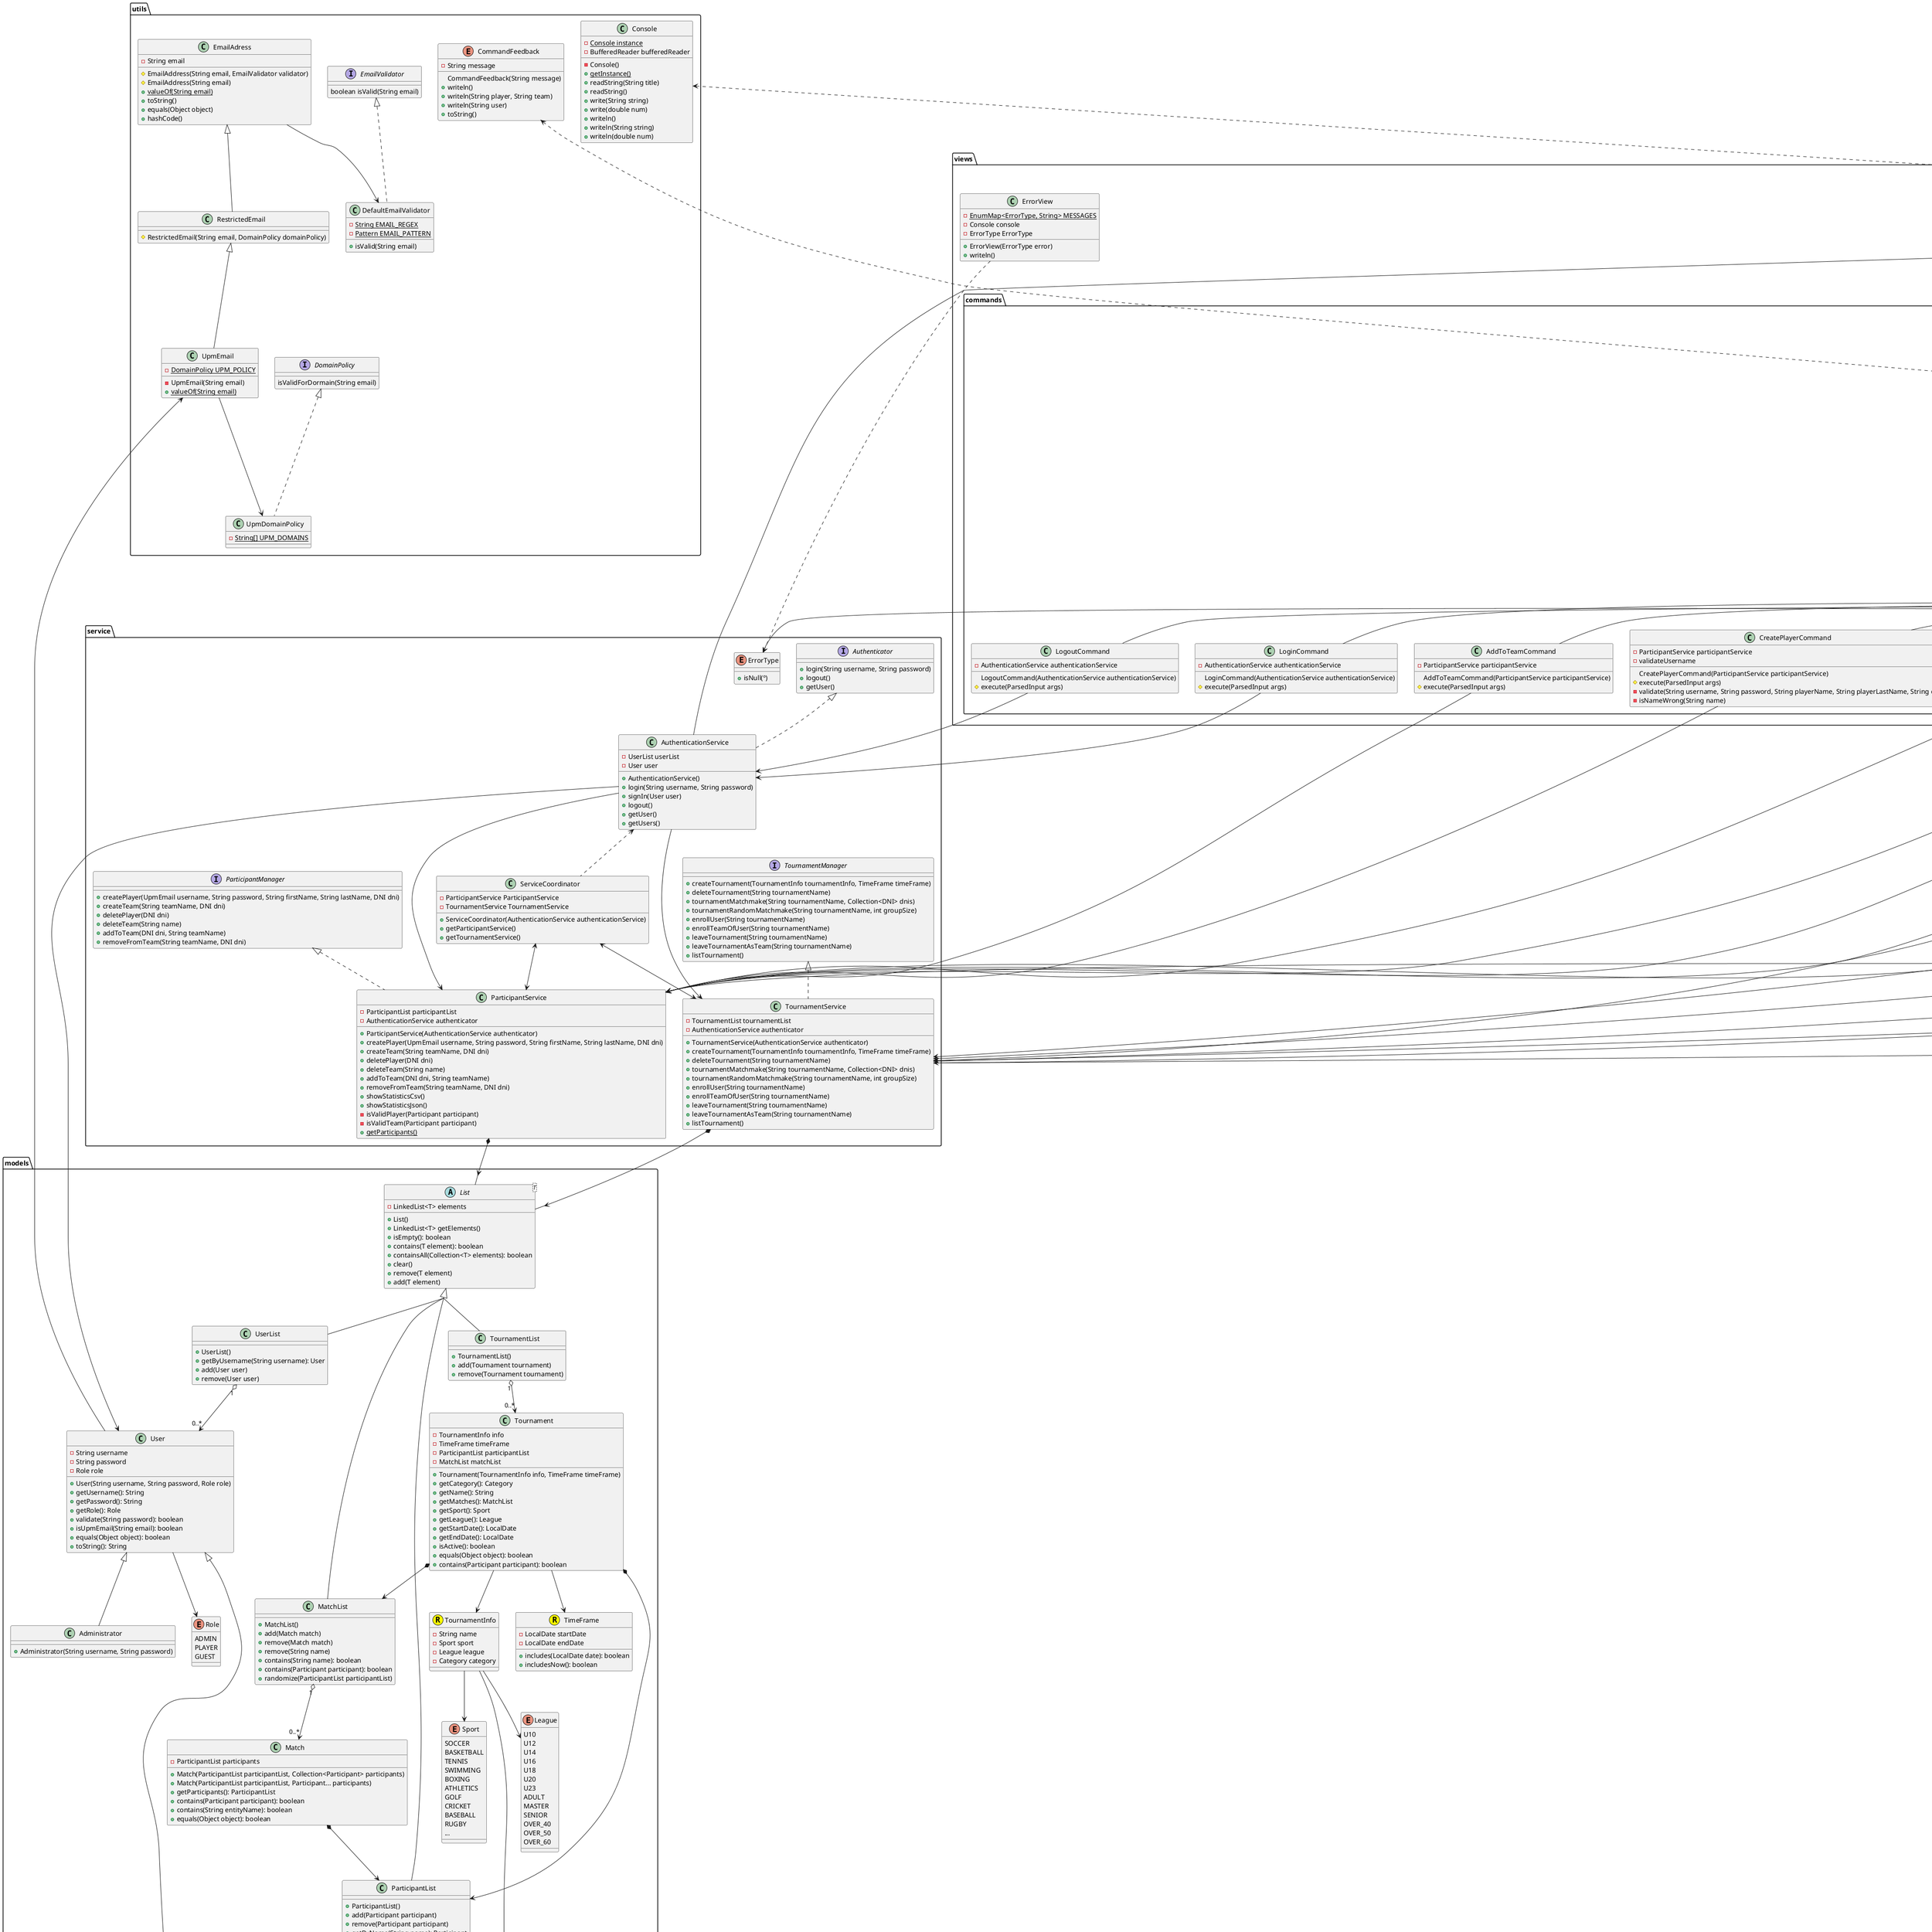 @startuml SportsManager
skinparam groupInheritance 4

package models {
    class User {
        - String username
        - String password
        - Role role
        + User(String username, String password, Role role)
        + getUsername(): String
        + getPassword(): String
        + getRole(): Role
        + validate(String password): boolean
        + isUpmEmail(String email): boolean
        + equals(Object object): boolean
        + toString(): String
    }

    class Administrator extends User {
        + Administrator(String username, String password)
    }

    enum Role {
        ADMIN
        PLAYER
        GUEST
    }

    class DNI {
        - String dni
        + getValue(): String
        + {static} isValidDNI(String dni): boolean
        + toString(): String
    }

    class Player extends User implements Participant {
        - String firstName
        - String lastName
        - DNI dni
        - String adminName
        - Statistics stats
        + Player(String username, String password, String firstName,
        String lastName, DNI dni, User admin)
        + getName(): String
        + getDni(): DNI
        + getStats(): Statistics
        + setStats(Statistics stats)
        + getChildren(): ArrayList<Participant>
        + toString(): String
    }

    class Team implements Participant {
        - String name
        - String adminName
        - ArrayList<Participant> children
        - Statistics stats
        + Team(String name, Statistics statistics, String adminName)
        + Team(String name, String adminName)
        + add(Participant participant)
        + remove(Participant participant)
        + getName(): String
        + getStats(): Statistics
        + setStats(Statistics stats)
        + getChildren(): ArrayList<Participant>
        + toString(): String
    }

    interface Participant {
        + getName(): String
        + getStats(): Statistics
        + setStats(Statistics stats)
        + getChildren(): ArrayList<Participant>
    }

    class Statistics {
        - EnumMap<Category, Double> statistics
        + Statistics()
        + setStatistic(Category category, double value)
        + get(Category category): double
    }

    enum Sport {
        SOCCER
        BASKETBALL
        TENNIS
        SWIMMING
        BOXING
        ATHLETICS
        GOLF
        CRICKET
        BASEBALL
        RUGBY
        ...
    }

    enum League {
        U10
        U12
        U14
        U16
        U18
        U20
        U23
        ADULT
        MASTER
        SENIOR
        OVER_40
        OVER_50
        OVER_60
    }
    enum Category {
        POINTS_SCORED,
        MATCHES_WON,
        ASSIST_POINTS,
        TOURNAMENTS_WON,
        MONEY_GENERATED_IN_THE_TOURNAMENT
    }

    class Tournament {
        - TournamentInfo info
        - TimeFrame timeFrame
        - ParticipantList participantList
        - MatchList matchList
        + Tournament(TournamentInfo info, TimeFrame timeFrame)
        + getCategory(): Category
        + getName(): String
        + getMatches(): MatchList
        + getSport(): Sport
        + getLeague(): League
        + getStartDate(): LocalDate
        + getEndDate(): LocalDate
        + isActive(): boolean
        + equals(Object object): boolean
        + contains(Participant participant): boolean
    }

    class Match {
        - ParticipantList participants
        + Match(ParticipantList participantList, Collection<Participant> participants)
        + Match(ParticipantList participantList, Participant... participants)
        + getParticipants(): ParticipantList
        + contains(Participant participant): boolean
        + contains(String entityName): boolean
        + equals(Object object): boolean
    }

    abstract class List<T> {
        - LinkedList<T> elements
        + List()
        + LinkedList<T> getElements()
        + isEmpty(): boolean
        + contains(T element): boolean
        + containsAll(Collection<T> elements): boolean
        + clear()
        + remove(T element)
        + add(T element)
    }

    class UserList extends List {
        + UserList()
        + getByUsername(String username): User
        + add(User user)
        + remove(User user)
    }

    class ParticipantList extends List {
        + ParticipantList()
        + add(Participant participant)
        + remove(Participant participant)
        + getByName(String name): Participant
    }

    class MatchList extends List {
        + MatchList()
        + add(Match match)
        + remove(Match match)
        + remove(String name)
        + contains(String name): boolean
        + contains(Participant participant): boolean
        + randomize(ParticipantList participantList)
    }

    class TournamentList extends List {
        + TournamentList()
        + add(Tournament tournament)
        + remove(Tournament tournament)
    }

    class TournamentInfo <<(R,yellow)>> {
        - String name
        - Sport sport
        - League league
        - Category category
    }

    class TimeFrame <<(R,yellow)>> {
        - LocalDate startDate
        - LocalDate endDate
        + includes(LocalDate date): boolean
        + includesNow(): boolean
    }

    User --> Role
    Player --> Statistics
    Player --> DNI
    Team "0..1" o--> "1..*" Participant
    Match *--> ParticipantList
    Tournament *--> MatchList
    Statistics "1" ..> "0..*" Category
    Tournament *--> ParticipantList
    Tournament --> TimeFrame
    Tournament --> TournamentInfo
    TournamentInfo --> Category
    TournamentInfo --> League
    TournamentInfo --> Sport
    TournamentList "1" o--> "0..*" Tournament
    ParticipantList "1" o--> "0..*" Participant
    MatchList "1" o--> "0..*" Match
    UserList "1" o--> "0..*" User
}

package service {
    interface Authenticator {
        + login(String username, String password)
        + logout()
        + getUser()
    }

    class AuthenticationService implements Authenticator {
        - UserList userList
        - User user
        + AuthenticationService()
        + login(String username, String password)
        + signIn(User user)
        + logout()
        + getUser()
        + getUsers()
    }

    interface ParticipantManager {
        + createPlayer(UpmEmail username, String password, String firstName, String lastName, DNI dni)
        + createTeam(String teamName, DNI dni)
        + deletePlayer(DNI dni)
        + deleteTeam(String name)
        + addToTeam(DNI dni, String teamName)
        + removeFromTeam(String teamName, DNI dni)
    }

    class ParticipantService implements ParticipantManager {
        - ParticipantList participantList
        - AuthenticationService authenticator
        + ParticipantService(AuthenticationService authenticator)
        + createPlayer(UpmEmail username, String password, String firstName, String lastName, DNI dni)
        + createTeam(String teamName, DNI dni)
        + deletePlayer(DNI dni)
        + deleteTeam(String name)
        + addToTeam(DNI dni, String teamName)
        + removeFromTeam(String teamName, DNI dni)
        + showStatisticsCsv()
        + showStatisticsJson()
        - isValidPlayer(Participant participant)
        - isValidTeam(Participant participant)
        + {static} getParticipants()
    }

    class ServiceCoordinator {
        - ParticipantService ParticipantService
        - TournamentService TournamentService
        + ServiceCoordinator(AuthenticationService authenticationService)
        + getParticipantService()
        + getTournamentService()
    }

    interface TournamentManager {
        + createTournament(TournamentInfo tournamentInfo, TimeFrame timeFrame)
        + deleteTournament(String tournamentName)
        + tournamentMatchmake(String tournamentName, Collection<DNI> dnis)
        + tournamentRandomMatchmake(String tournamentName, int groupSize)
        + enrollUser(String tournamentName)
        + enrollTeamOfUser(String tournamentName)
        + leaveTournament(String tournamentName)
        + leaveTournamentAsTeam(String tournamentName)
        + listTournament()
    }

    class TournamentService implements TournamentManager{
        - TournamentList tournamentList
        - AuthenticationService authenticator
        + TournamentService(AuthenticationService authenticator)
        + createTournament(TournamentInfo tournamentInfo, TimeFrame timeFrame)
        + deleteTournament(String tournamentName)
        + tournamentMatchmake(String tournamentName, Collection<DNI> dnis)
        + tournamentRandomMatchmake(String tournamentName, int groupSize)
        + enrollUser(String tournamentName)
        + enrollTeamOfUser(String tournamentName)
        + leaveTournament(String tournamentName)
        + leaveTournamentAsTeam(String tournamentName)
        + listTournament()
    }
    enum ErrorType {
        + isNull(º)
    }

    AuthenticationService --> User
    ServiceCoordinator .up.> AuthenticationService
    ServiceCoordinator <-down-> ParticipantService
    ServiceCoordinator <-down-> TournamentService
    ParticipantService *--> List
    ParticipantService <-- AuthenticationService
    TournamentService <-- AuthenticationService
    TournamentService *--> List
}
package views{

    class CLI {
        - AuthenticationService authenticationService
        - ParticipantService ParticipantService
        - TournamentService TournamentService
        - ServiceCoordinator serviceCoordinator
        - CommandFactory commandFactory

        + CLI()
        + isOpen(Command command)
        + run()
        + readInput()
        + displayHelp()
    }

    class ErrorView {
        - {static} EnumMap<ErrorType, String> MESSAGES
        - Console console
        - ErrorType ErrorType
        + ErrorView(ErrorType error)
        + writeln()
    } 

    class ListView extends View {
        + ListView()
        # writeList(List<T> list)
        + {abstract} write(List<T> list)
    }

    class MatchListView extends ListView {
        + MatchListView()
        + write(List<Match> list)
        + display(Match match)
    }

    class MatchView extends View {
        + MatchView()
        + display(Match element)
    }

    class ParticipantListView extends ListView {
        + ParticipantListView()
        + write(List<Participant> participant)
        + display(Participant participant)
    }

    class ParticipantView extends View {
        + ParticipantView()
        + display(Participant participant)
    }

    class StatisticsView extends View {
        + display(Statistics stats)
        + displayJson(Statistics stats)
        + displayCsv(Statistics stats)
        - printBanner()
        - printLine()
    }

    class TournamentListView extends ListView {
        + TournamentListView()
        + write(List<Tournament> list)
        + display(Tournament tournament)
    }

    class TournamentView extends View {
        + TournamentView()
        + display(Tournament tournament)
    }

    class View<T> {
        - Console console
        + View()
        # writeln()
        # writeln(String message)
        # writeln(Double value)
        # write(String message)
        + {abstract} display(T element)

    }

    package commands {
        class AddToTeamCommand extends Command {
            - ParticipantService participantService
            AddToTeamCommand(ParticipantService participantService)
            # execute(ParsedInput args)
        }

        abstract class Command {
            - String name
            - int maxArguments
            - String[] arguments
            + Command(String name, int maxArguments)
            + getName(): String
            + getArgument(int index): String
            + validate(String input)
            + isCalled(String input): boolean
            + {abstract} execute()
        }

        class CommandFactory {
            - AuthenticationService authenticationService
            - ParticipantService participantService
            - TournamentService TournamentService
            - HashMap<Role, ArrayList<Command>> commands
            - ArrayList<Command> publicCommands
            + CommandFactory(AuthenticationService authenticationService, ParticipantService participantService, TournamentService tournamentService)
            - initializeCommands()
            - initializePublicCommands
            - createCommands(Command... specificCommands)
            + getAllCommands(Role role)
            + Command getCommand(Role role, String title)
        }

        class CreatePlayerCommand extends Command {
            - ParticipantService participantService
            CreatePlayerCommand(ParticipantService participantService)
            # execute(ParsedInput args)
            - validate(String username, String password, String playerName, String playerLastName, String dni)
            - isNameWrong(String name)
            - validateUsername
        }

        class CreateTeamCommand extends Command {
            - ParticipantService participantService
            AddToTeamCommand(ParticipantService participantService)
            # execute(ParsedInput args)
            - createTeam(String teamName, ParsedInput args)
        }

        class CreateTournamentCommand extends Command {
            - TournamentService tournamentService
            CreateTournamentCommand(TournamentService tournamentService)
            # execute(ParsedInput args)
            - validate (String name, String sportCode, String leagueCode, String categoryCode, String startDate, String endDate)
            - isNotValidDateFormat(String date)
            - cantFindCodes(String sportCode, String leagueCode, String categoryCode)
        }

        class DeletePlayerCommand extends Command {
            - ParticipantService participantService
            DeletePlayerCommand(ParticipantService participantService)
            # execute(ParsedInput args)
        }

        class DeleteTeamCommand extends Command {
            - ParticipantService participantService
            DeleteTeamCommand(ParticipantService participantService)
            # execute(ParsedInput args)
        }

        class DeleteTournamentCommand extends Command {
            - TournamentService tournamentService
            DeleteTournamentCommand(TournamentService tournamentService)
            # execute(ParsedInput args)
        }

        class EnrollCommand extends Command {
            - TournamentService tournamentService
            EnrollCommand(TournamentService tournamentService)
            # execute(ParsedInput args)
        }

        class ExitCommand extends Command {
            ExitCommand()
            # execute(ParsedInput args)
        }

        class HelpCommand extends Command {
            HelpCommand()
            # execute(ParsedInput args)
        }

        class LeaveCommand extends Command {
            - TournamentService tournamentService 
            LeaveCommand(TournamentService)
            # execute(ParsedInput args)
        }

        class ListTournamentsCommand extends Command {
            - TournamentService tournamentService 
            LeaveCommand(TournamentService)
            # execute(ParsedInput args)
        }

        class LoginCommand extends Command {
            - AuthenticationService authenticationService
            LoginCommand(AuthenticationService authenticationService)
            # execute(ParsedInput args)
        }

        class LogoutCommand extends Command {
            - AuthenticationService authenticationService
            LogoutCommand(AuthenticationService authenticationService)
            # execute(ParsedInput args)
        }

        class MatchmakeCommand extends Command {
            - TournamentService tournamentService
            MatchmakeCommand(TournamentService tournamentService)
            # execute(ParsedInput args)
        }

        class ParsedInput {
            - String title
            - LinkedList<String> tokens
            - LinkedList<String> flags
            - ParsedInput(String input)
            + {static} parse(String input)
            + {static} getTitle(String input)
            - splitInput(String input)
            + getTitle()
            - separateFlags()
            + size()
            + containsFlag(String flag)
            + hasToken()
            + pollToken()
        }

        class RemoveFromTeamCommand extends Command {
            - ParticipantService participantService
            RemoveFromTeamCommand(ParticipantService participantService)
            # execute(ParsedInput args)
        }

        class ShowStatsCommand extends Command  {
            - ParticipantService participantService
            ShowStatsCommand(ParticipantService participantService)
            # execute(ParsedInput args)
        }

        CommandFactory <-- Command
        Command .left.> ParsedInput
        LoginCommand -down-> AuthenticationService
        LogoutCommand -down-> AuthenticationService
        AddToTeamCommand -down-> ParticipantService
        CreatePlayerCommand -down-> ParticipantService
        CreateTeamCommand -down-> ParticipantService
        DeletePlayerCommand -down-> ParticipantService
        DeleteTeamCommand -down-> ParticipantService
        RemoveFromTeamCommand -down-> ParticipantService
        ShowStatsCommand -down-> ParticipantService
        CreateTournamentCommand -down-> TournamentService
        DeleteTournamentCommand -down-> TournamentService
        EnrollCommand -down-> TournamentService
        LeaveCommand -down-> TournamentService
        ListTournamentsCommand -down-> TournamentService
        MatchmakeCommand -down-> TournamentService
        Command .up.> View
        Command --> ErrorType
    }

    ErrorView ..> ErrorType
    CLI <-- AuthenticationService
    CLI <-- ParticipantService
    CLI <-- TournamentService
    CLI ..> CommandFactory
}

package utils {
    enum CommandFeedback {
        - String message
        CommandFeedback(String message)
        + writeln()
        + writeln(String player, String team)
        + writeln(String user)
        + toString()
    }

    class Console {
        - {static} Console instance
        - BufferedReader bufferedReader
        - Console()
        + {static} getInstance()
        + readString(String title)
        + readString()
        + write(String string)
        + write(double num)
        + writeln()
        + writeln(String string)
        + writeln(double num)
    }

    class DefaultEmailValidator implements EmailValidator {
        - {static} String EMAIL_REGEX
        - {static} Pattern EMAIL_PATTERN
        + isValid(String email)
    }

    interface DomainPolicy {
        isValidForDormain(String email)
    }

    class EmailAdress {
        - String email
        # EmailAddress(String email, EmailValidator validator)
        # EmailAddress(String email)
        + {static} valueOf(String email)
        + toString()
        + equals(Object object)
        + hashCode()
    }

    interface EmailValidator {
        boolean isValid(String email)
    }

    class RestrictedEmail extends EmailAdress {
        # RestrictedEmail(String email, DomainPolicy domainPolicy)
    }

    class UpmDomainPolicy implements DomainPolicy {
        - {static} String[] UPM_DOMAINS
    }

    class UpmEmail extends RestrictedEmail {
        - {static} DomainPolicy UPM_POLICY
        - UpmEmail(String email)
        + {static} valueOf(String email)
    }

    Console <.. CLI
    CommandFeedback <.. Command
    EmailAdress --> DefaultEmailValidator
    UpmEmail --> UpmDomainPolicy
    UpmEmail <-- User

}

class SportsManager

SportsManager --> CLI

@enduml